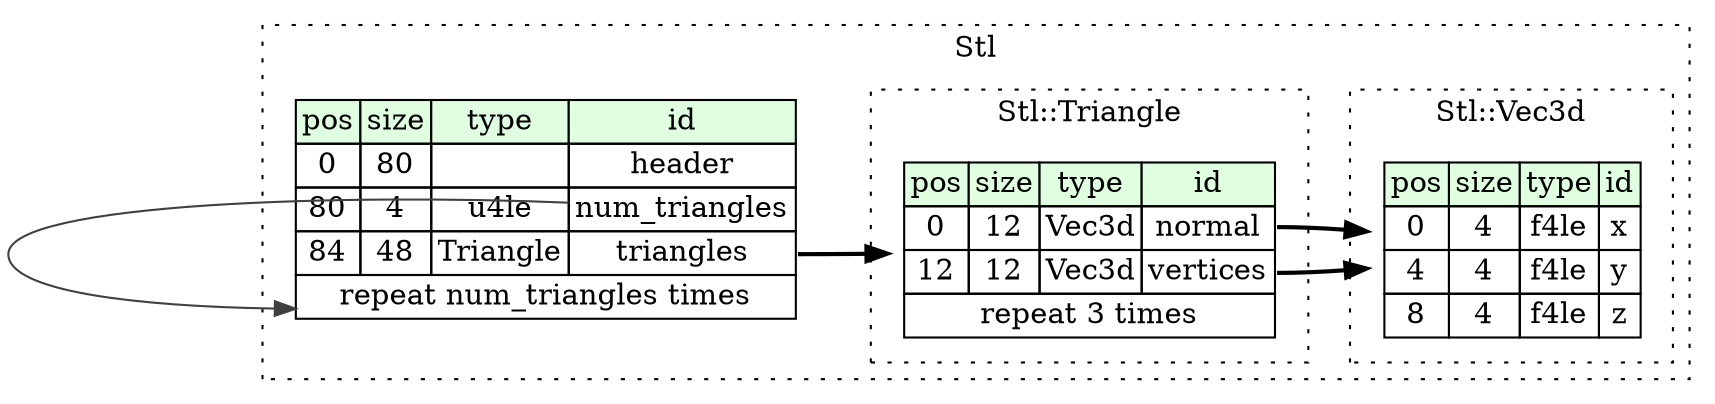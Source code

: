 digraph {
	rankdir=LR;
	node [shape=plaintext];
	subgraph cluster__stl {
		label="Stl";
		graph[style=dotted];

		stl__seq [label=<<TABLE BORDER="0" CELLBORDER="1" CELLSPACING="0">
			<TR><TD BGCOLOR="#E0FFE0">pos</TD><TD BGCOLOR="#E0FFE0">size</TD><TD BGCOLOR="#E0FFE0">type</TD><TD BGCOLOR="#E0FFE0">id</TD></TR>
			<TR><TD PORT="header_pos">0</TD><TD PORT="header_size">80</TD><TD></TD><TD PORT="header_type">header</TD></TR>
			<TR><TD PORT="num_triangles_pos">80</TD><TD PORT="num_triangles_size">4</TD><TD>u4le</TD><TD PORT="num_triangles_type">num_triangles</TD></TR>
			<TR><TD PORT="triangles_pos">84</TD><TD PORT="triangles_size">48</TD><TD>Triangle</TD><TD PORT="triangles_type">triangles</TD></TR>
			<TR><TD COLSPAN="4" PORT="triangles__repeat">repeat num_triangles times</TD></TR>
		</TABLE>>];
		subgraph cluster__triangle {
			label="Stl::Triangle";
			graph[style=dotted];

			triangle__seq [label=<<TABLE BORDER="0" CELLBORDER="1" CELLSPACING="0">
				<TR><TD BGCOLOR="#E0FFE0">pos</TD><TD BGCOLOR="#E0FFE0">size</TD><TD BGCOLOR="#E0FFE0">type</TD><TD BGCOLOR="#E0FFE0">id</TD></TR>
				<TR><TD PORT="normal_pos">0</TD><TD PORT="normal_size">12</TD><TD>Vec3d</TD><TD PORT="normal_type">normal</TD></TR>
				<TR><TD PORT="vertices_pos">12</TD><TD PORT="vertices_size">12</TD><TD>Vec3d</TD><TD PORT="vertices_type">vertices</TD></TR>
				<TR><TD COLSPAN="4" PORT="vertices__repeat">repeat 3 times</TD></TR>
			</TABLE>>];
		}
		subgraph cluster__vec3d {
			label="Stl::Vec3d";
			graph[style=dotted];

			vec3d__seq [label=<<TABLE BORDER="0" CELLBORDER="1" CELLSPACING="0">
				<TR><TD BGCOLOR="#E0FFE0">pos</TD><TD BGCOLOR="#E0FFE0">size</TD><TD BGCOLOR="#E0FFE0">type</TD><TD BGCOLOR="#E0FFE0">id</TD></TR>
				<TR><TD PORT="x_pos">0</TD><TD PORT="x_size">4</TD><TD>f4le</TD><TD PORT="x_type">x</TD></TR>
				<TR><TD PORT="y_pos">4</TD><TD PORT="y_size">4</TD><TD>f4le</TD><TD PORT="y_type">y</TD></TR>
				<TR><TD PORT="z_pos">8</TD><TD PORT="z_size">4</TD><TD>f4le</TD><TD PORT="z_type">z</TD></TR>
			</TABLE>>];
		}
	}
	stl__seq:triangles_type -> triangle__seq [style=bold];
	stl__seq:num_triangles_type -> stl__seq:triangles__repeat [color="#404040"];
	triangle__seq:normal_type -> vec3d__seq [style=bold];
	triangle__seq:vertices_type -> vec3d__seq [style=bold];
}
